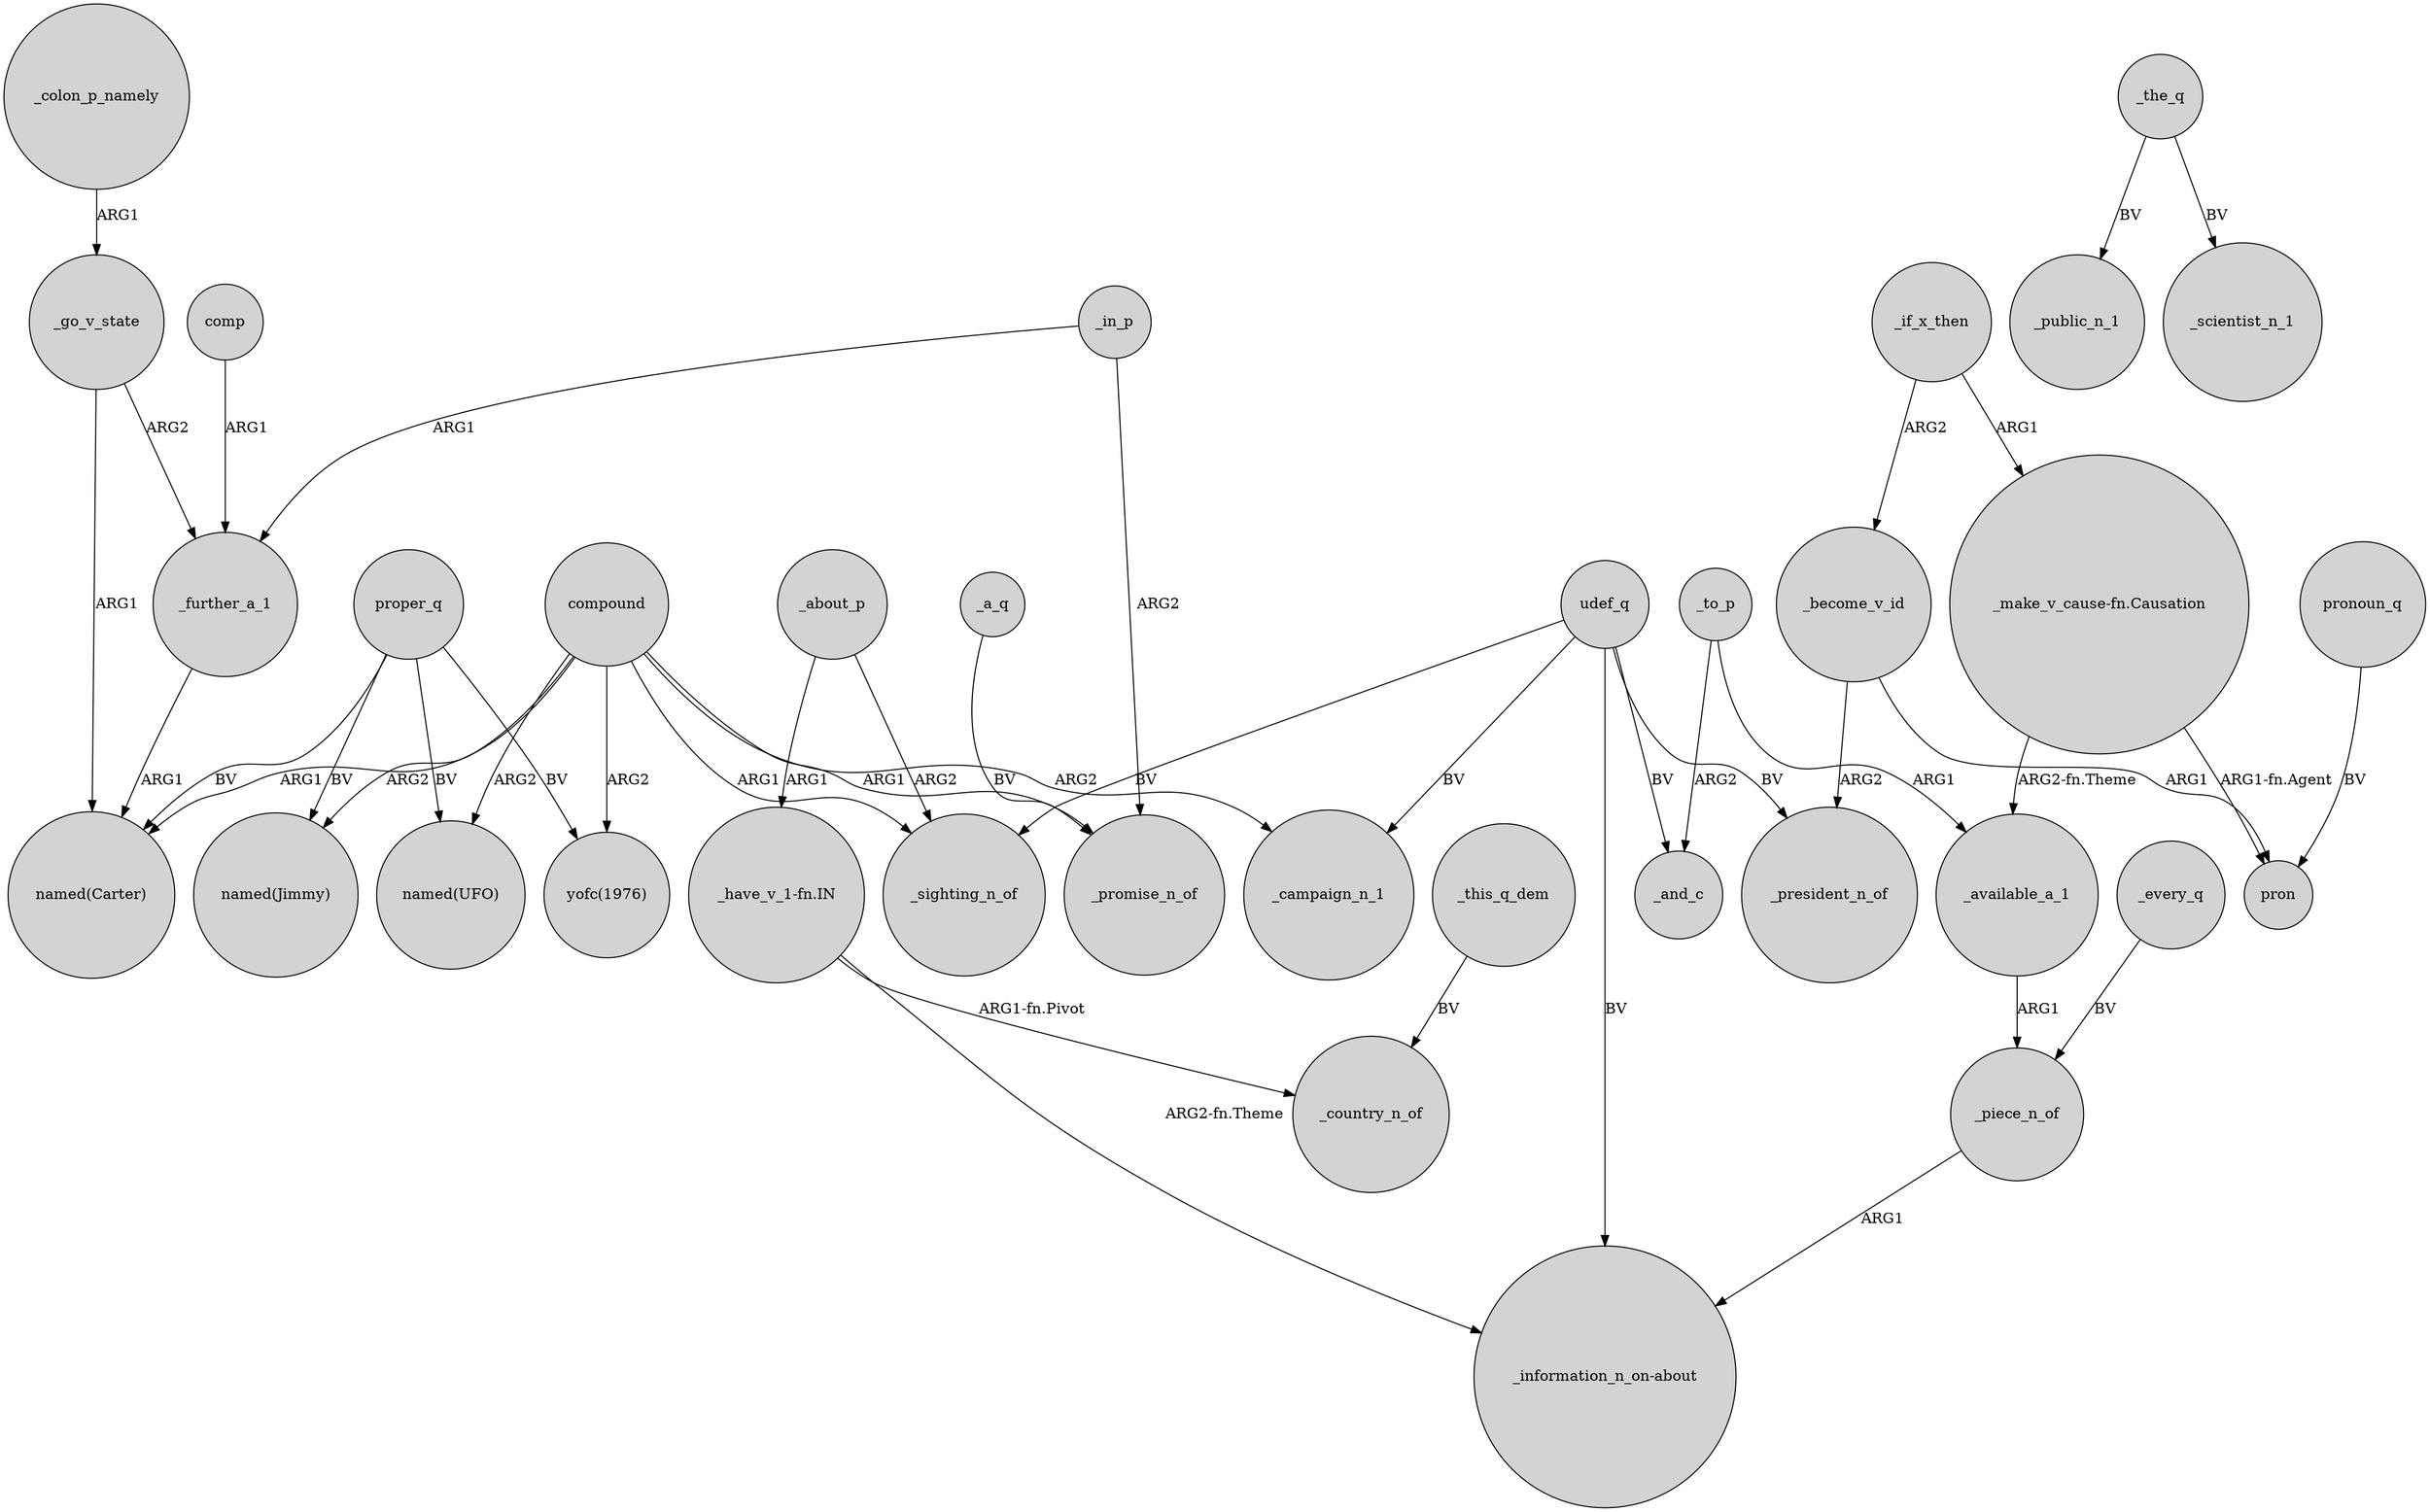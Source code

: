 digraph {
	node [shape=circle style=filled]
	_about_p -> _sighting_n_of [label=ARG2]
	compound -> "yofc(1976)" [label=ARG2]
	"_have_v_1-fn.IN" -> _country_n_of [label="ARG1-fn.Pivot"]
	_become_v_id -> _president_n_of [label=ARG2]
	_go_v_state -> _further_a_1 [label=ARG2]
	"_make_v_cause-fn.Causation" -> _available_a_1 [label="ARG2-fn.Theme"]
	_a_q -> _promise_n_of [label=BV]
	compound -> "named(Carter)" [label=ARG1]
	_further_a_1 -> "named(Carter)" [label=ARG1]
	compound -> "named(UFO)" [label=ARG2]
	_piece_n_of -> "_information_n_on-about" [label=ARG1]
	_become_v_id -> pron [label=ARG1]
	"_have_v_1-fn.IN" -> "_information_n_on-about" [label="ARG2-fn.Theme"]
	proper_q -> "named(Jimmy)" [label=BV]
	_this_q_dem -> _country_n_of [label=BV]
	udef_q -> _campaign_n_1 [label=BV]
	_about_p -> "_have_v_1-fn.IN" [label=ARG1]
	udef_q -> _sighting_n_of [label=BV]
	_to_p -> _and_c [label=ARG2]
	proper_q -> "named(Carter)" [label=BV]
	proper_q -> "yofc(1976)" [label=BV]
	_every_q -> _piece_n_of [label=BV]
	udef_q -> "_information_n_on-about" [label=BV]
	_colon_p_namely -> _go_v_state [label=ARG1]
	pronoun_q -> pron [label=BV]
	_the_q -> _public_n_1 [label=BV]
	udef_q -> _president_n_of [label=BV]
	comp -> _further_a_1 [label=ARG1]
	compound -> _sighting_n_of [label=ARG1]
	compound -> _promise_n_of [label=ARG1]
	compound -> "named(Jimmy)" [label=ARG2]
	proper_q -> "named(UFO)" [label=BV]
	_available_a_1 -> _piece_n_of [label=ARG1]
	_if_x_then -> "_make_v_cause-fn.Causation" [label=ARG1]
	_in_p -> _promise_n_of [label=ARG2]
	_go_v_state -> "named(Carter)" [label=ARG1]
	_the_q -> _scientist_n_1 [label=BV]
	"_make_v_cause-fn.Causation" -> pron [label="ARG1-fn.Agent"]
	_if_x_then -> _become_v_id [label=ARG2]
	_to_p -> _available_a_1 [label=ARG1]
	udef_q -> _and_c [label=BV]
	compound -> _campaign_n_1 [label=ARG2]
	_in_p -> _further_a_1 [label=ARG1]
}
